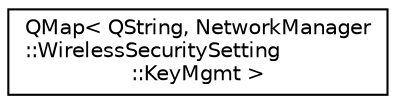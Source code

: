 digraph "类继承关系图"
{
  edge [fontname="Helvetica",fontsize="10",labelfontname="Helvetica",labelfontsize="10"];
  node [fontname="Helvetica",fontsize="10",shape=record];
  rankdir="LR";
  Node0 [label="QMap\< QString, NetworkManager\l::WirelessSecuritySetting\l::KeyMgmt \>",height=0.2,width=0.4,color="black", fillcolor="white", style="filled",URL="$class_q_map.html"];
}
